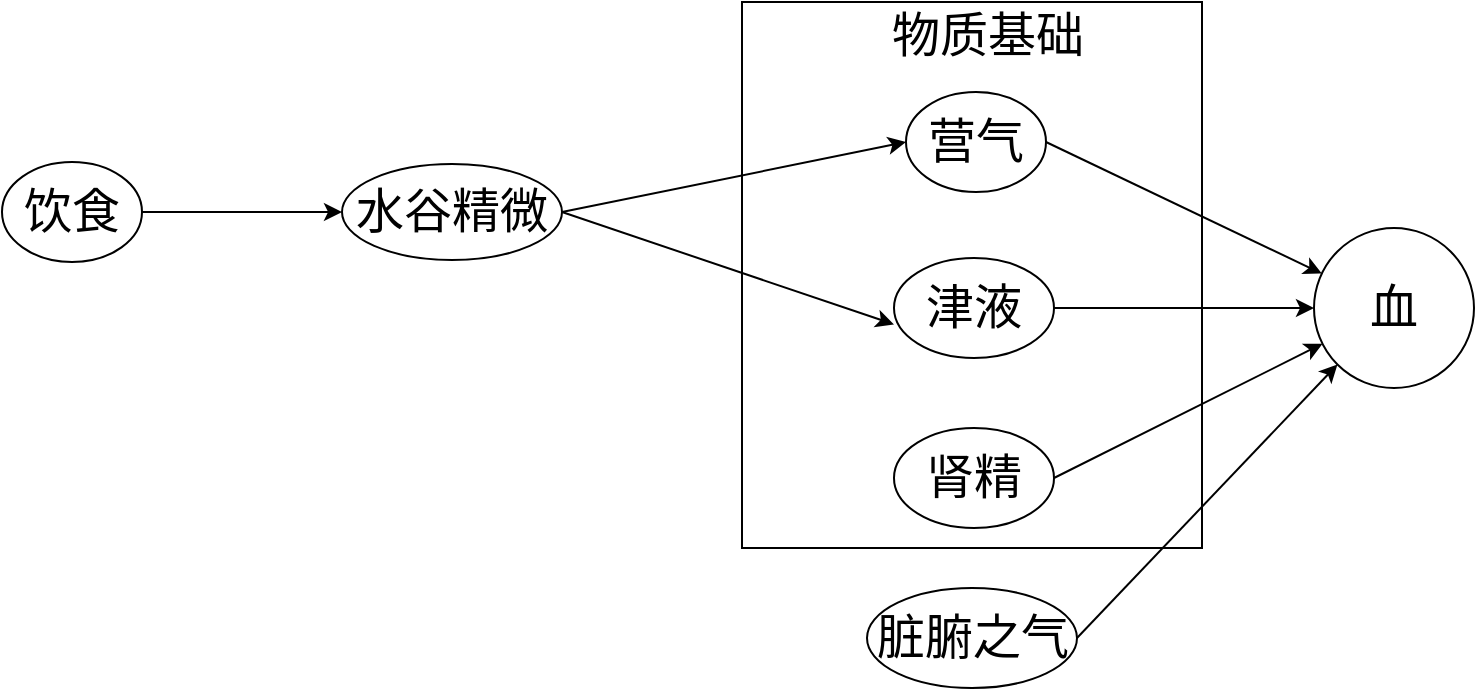 <mxfile version="22.1.11" type="github">
  <diagram name="第 1 页" id="vhDelsi0ivXJpz2hamxe">
    <mxGraphModel dx="1050" dy="557" grid="1" gridSize="10" guides="1" tooltips="1" connect="1" arrows="1" fold="1" page="1" pageScale="1" pageWidth="827" pageHeight="1169" math="0" shadow="0">
      <root>
        <mxCell id="0" />
        <mxCell id="1" parent="0" />
        <mxCell id="ADBWSJeBuGSmu5Pnx7xk-19" value="" style="group" vertex="1" connectable="0" parent="1">
          <mxGeometry x="430" y="87" width="230" height="273" as="geometry" />
        </mxCell>
        <mxCell id="ADBWSJeBuGSmu5Pnx7xk-15" value="" style="rounded=0;whiteSpace=wrap;html=1;" vertex="1" parent="ADBWSJeBuGSmu5Pnx7xk-19">
          <mxGeometry width="230" height="273" as="geometry" />
        </mxCell>
        <mxCell id="ADBWSJeBuGSmu5Pnx7xk-17" value="&lt;font style=&quot;font-size: 24px;&quot;&gt;物质基础&lt;/font&gt;" style="text;html=1;strokeColor=none;fillColor=none;align=center;verticalAlign=middle;whiteSpace=wrap;rounded=0;" vertex="1" parent="ADBWSJeBuGSmu5Pnx7xk-19">
          <mxGeometry x="70.769" y="5.788" width="104.385" height="22.187" as="geometry" />
        </mxCell>
        <mxCell id="ADBWSJeBuGSmu5Pnx7xk-6" style="rounded=0;orthogonalLoop=1;jettySize=auto;html=1;exitX=1;exitY=0.5;exitDx=0;exitDy=0;" edge="1" parent="1" source="ADBWSJeBuGSmu5Pnx7xk-1" target="ADBWSJeBuGSmu5Pnx7xk-5">
          <mxGeometry relative="1" as="geometry" />
        </mxCell>
        <mxCell id="ADBWSJeBuGSmu5Pnx7xk-1" value="&lt;font style=&quot;font-size: 24px;&quot;&gt;营气&lt;/font&gt;" style="ellipse;whiteSpace=wrap;html=1;" vertex="1" parent="1">
          <mxGeometry x="512" y="132" width="70" height="50" as="geometry" />
        </mxCell>
        <mxCell id="ADBWSJeBuGSmu5Pnx7xk-8" style="rounded=0;orthogonalLoop=1;jettySize=auto;html=1;exitX=1;exitY=0.5;exitDx=0;exitDy=0;" edge="1" parent="1" source="ADBWSJeBuGSmu5Pnx7xk-2" target="ADBWSJeBuGSmu5Pnx7xk-5">
          <mxGeometry relative="1" as="geometry" />
        </mxCell>
        <mxCell id="ADBWSJeBuGSmu5Pnx7xk-2" value="&lt;font style=&quot;font-size: 24px;&quot;&gt;肾精&lt;/font&gt;" style="ellipse;whiteSpace=wrap;html=1;" vertex="1" parent="1">
          <mxGeometry x="506" y="300" width="80" height="50" as="geometry" />
        </mxCell>
        <mxCell id="ADBWSJeBuGSmu5Pnx7xk-7" style="edgeStyle=orthogonalEdgeStyle;rounded=0;orthogonalLoop=1;jettySize=auto;html=1;exitX=1;exitY=0.5;exitDx=0;exitDy=0;" edge="1" parent="1" source="ADBWSJeBuGSmu5Pnx7xk-3" target="ADBWSJeBuGSmu5Pnx7xk-5">
          <mxGeometry relative="1" as="geometry" />
        </mxCell>
        <mxCell id="ADBWSJeBuGSmu5Pnx7xk-3" value="&lt;font style=&quot;font-size: 24px;&quot;&gt;津液&lt;/font&gt;" style="ellipse;whiteSpace=wrap;html=1;" vertex="1" parent="1">
          <mxGeometry x="506" y="215" width="80" height="50" as="geometry" />
        </mxCell>
        <mxCell id="ADBWSJeBuGSmu5Pnx7xk-5" value="&lt;font style=&quot;font-size: 24px;&quot;&gt;血&lt;/font&gt;" style="ellipse;whiteSpace=wrap;html=1;aspect=fixed;" vertex="1" parent="1">
          <mxGeometry x="716" y="200" width="80" height="80" as="geometry" />
        </mxCell>
        <mxCell id="ADBWSJeBuGSmu5Pnx7xk-12" style="edgeStyle=orthogonalEdgeStyle;rounded=0;orthogonalLoop=1;jettySize=auto;html=1;exitX=1;exitY=0.5;exitDx=0;exitDy=0;" edge="1" parent="1" source="ADBWSJeBuGSmu5Pnx7xk-10" target="ADBWSJeBuGSmu5Pnx7xk-11">
          <mxGeometry relative="1" as="geometry" />
        </mxCell>
        <mxCell id="ADBWSJeBuGSmu5Pnx7xk-10" value="&lt;font style=&quot;font-size: 24px;&quot;&gt;饮食&lt;/font&gt;" style="ellipse;whiteSpace=wrap;html=1;" vertex="1" parent="1">
          <mxGeometry x="60" y="167" width="70" height="50" as="geometry" />
        </mxCell>
        <mxCell id="ADBWSJeBuGSmu5Pnx7xk-13" style="rounded=0;orthogonalLoop=1;jettySize=auto;html=1;exitX=1;exitY=0.5;exitDx=0;exitDy=0;entryX=0;entryY=0.5;entryDx=0;entryDy=0;" edge="1" parent="1" source="ADBWSJeBuGSmu5Pnx7xk-11" target="ADBWSJeBuGSmu5Pnx7xk-1">
          <mxGeometry relative="1" as="geometry" />
        </mxCell>
        <mxCell id="ADBWSJeBuGSmu5Pnx7xk-11" value="&lt;font style=&quot;font-size: 24px;&quot;&gt;水谷精微&lt;/font&gt;" style="ellipse;whiteSpace=wrap;html=1;" vertex="1" parent="1">
          <mxGeometry x="230" y="168" width="110" height="48" as="geometry" />
        </mxCell>
        <mxCell id="ADBWSJeBuGSmu5Pnx7xk-14" style="rounded=0;orthogonalLoop=1;jettySize=auto;html=1;entryX=0;entryY=0.664;entryDx=0;entryDy=0;entryPerimeter=0;exitX=1;exitY=0.5;exitDx=0;exitDy=0;" edge="1" parent="1" source="ADBWSJeBuGSmu5Pnx7xk-11" target="ADBWSJeBuGSmu5Pnx7xk-3">
          <mxGeometry relative="1" as="geometry">
            <mxPoint x="340" y="180" as="sourcePoint" />
          </mxGeometry>
        </mxCell>
        <mxCell id="ADBWSJeBuGSmu5Pnx7xk-21" style="rounded=0;orthogonalLoop=1;jettySize=auto;html=1;exitX=1;exitY=0.5;exitDx=0;exitDy=0;entryX=0;entryY=1;entryDx=0;entryDy=0;" edge="1" parent="1" source="ADBWSJeBuGSmu5Pnx7xk-20" target="ADBWSJeBuGSmu5Pnx7xk-5">
          <mxGeometry relative="1" as="geometry" />
        </mxCell>
        <mxCell id="ADBWSJeBuGSmu5Pnx7xk-20" value="&lt;font style=&quot;font-size: 24px;&quot;&gt;脏腑之气&lt;/font&gt;" style="ellipse;whiteSpace=wrap;html=1;" vertex="1" parent="1">
          <mxGeometry x="492.5" y="380" width="105" height="50" as="geometry" />
        </mxCell>
      </root>
    </mxGraphModel>
  </diagram>
</mxfile>
